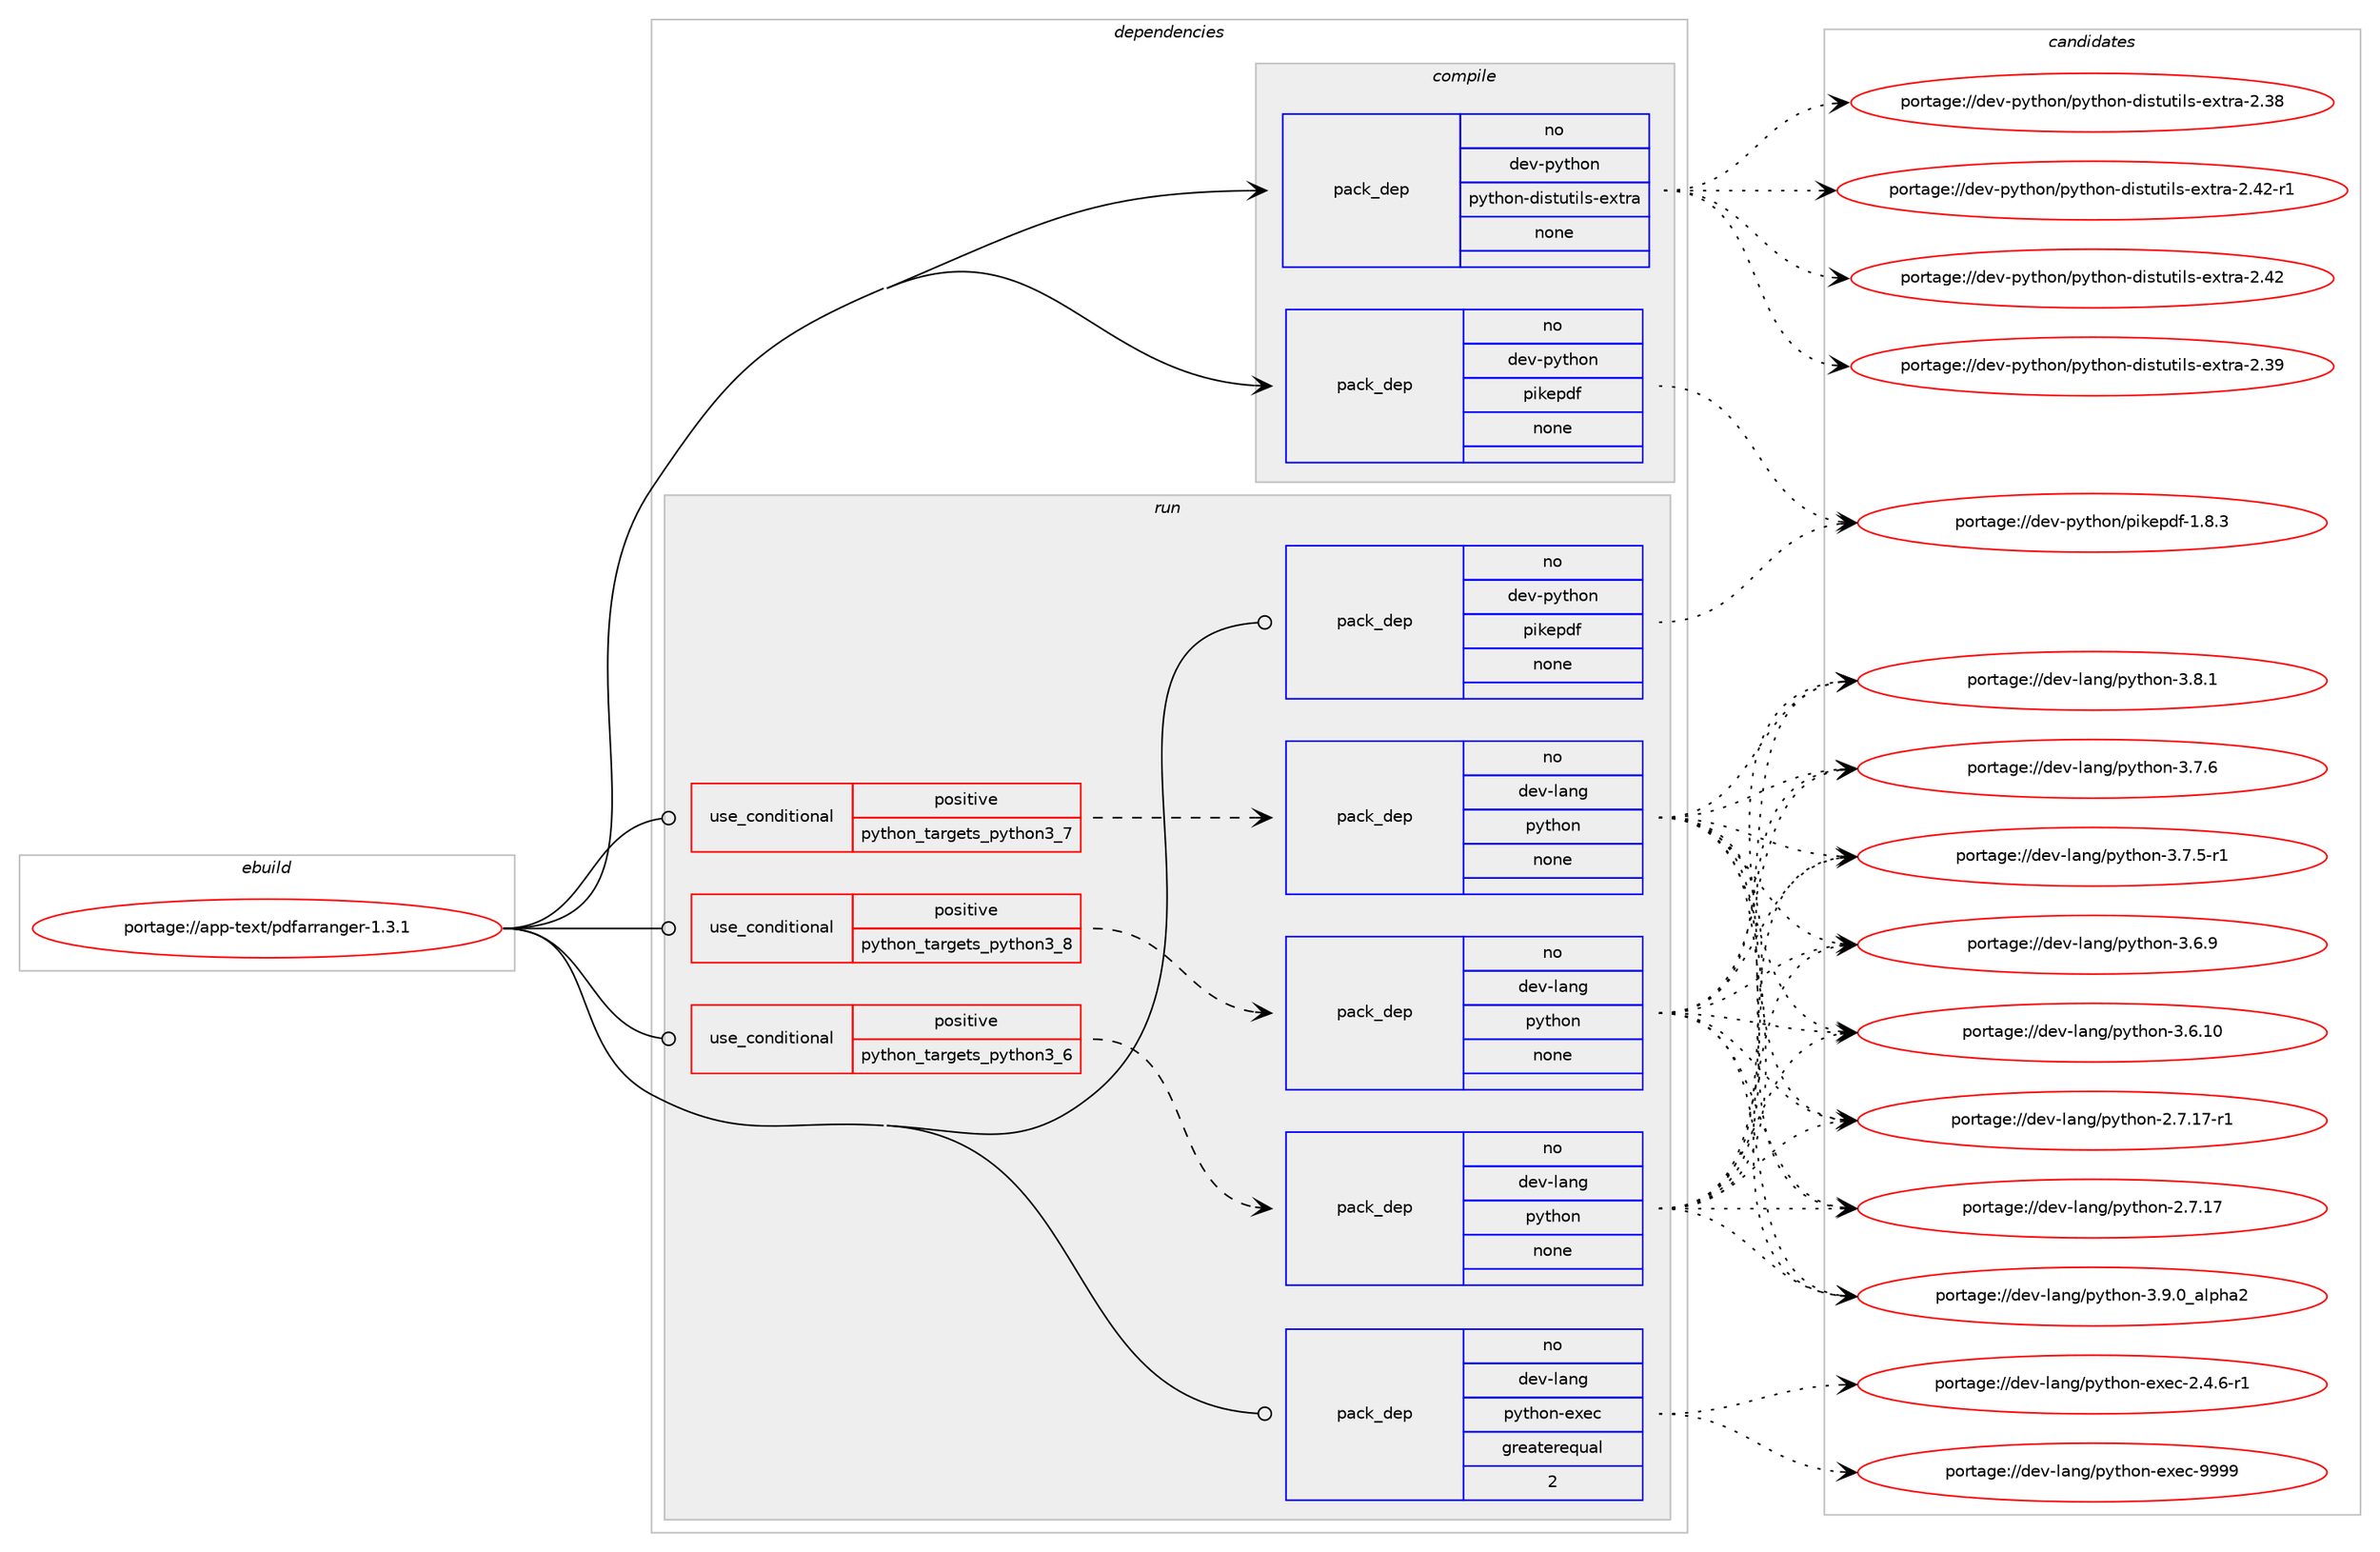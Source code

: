 digraph prolog {

# *************
# Graph options
# *************

newrank=true;
concentrate=true;
compound=true;
graph [rankdir=LR,fontname=Helvetica,fontsize=10,ranksep=1.5];#, ranksep=2.5, nodesep=0.2];
edge  [arrowhead=vee];
node  [fontname=Helvetica,fontsize=10];

# **********
# The ebuild
# **********

subgraph cluster_leftcol {
color=gray;
rank=same;
label=<<i>ebuild</i>>;
id [label="portage://app-text/pdfarranger-1.3.1", color=red, width=4, href="../app-text/pdfarranger-1.3.1.svg"];
}

# ****************
# The dependencies
# ****************

subgraph cluster_midcol {
color=gray;
label=<<i>dependencies</i>>;
subgraph cluster_compile {
fillcolor="#eeeeee";
style=filled;
label=<<i>compile</i>>;
subgraph pack446236 {
dependency594074 [label=<<TABLE BORDER="0" CELLBORDER="1" CELLSPACING="0" CELLPADDING="4" WIDTH="220"><TR><TD ROWSPAN="6" CELLPADDING="30">pack_dep</TD></TR><TR><TD WIDTH="110">no</TD></TR><TR><TD>dev-python</TD></TR><TR><TD>pikepdf</TD></TR><TR><TD>none</TD></TR><TR><TD></TD></TR></TABLE>>, shape=none, color=blue];
}
id:e -> dependency594074:w [weight=20,style="solid",arrowhead="vee"];
subgraph pack446237 {
dependency594075 [label=<<TABLE BORDER="0" CELLBORDER="1" CELLSPACING="0" CELLPADDING="4" WIDTH="220"><TR><TD ROWSPAN="6" CELLPADDING="30">pack_dep</TD></TR><TR><TD WIDTH="110">no</TD></TR><TR><TD>dev-python</TD></TR><TR><TD>python-distutils-extra</TD></TR><TR><TD>none</TD></TR><TR><TD></TD></TR></TABLE>>, shape=none, color=blue];
}
id:e -> dependency594075:w [weight=20,style="solid",arrowhead="vee"];
}
subgraph cluster_compileandrun {
fillcolor="#eeeeee";
style=filled;
label=<<i>compile and run</i>>;
}
subgraph cluster_run {
fillcolor="#eeeeee";
style=filled;
label=<<i>run</i>>;
subgraph cond139927 {
dependency594076 [label=<<TABLE BORDER="0" CELLBORDER="1" CELLSPACING="0" CELLPADDING="4"><TR><TD ROWSPAN="3" CELLPADDING="10">use_conditional</TD></TR><TR><TD>positive</TD></TR><TR><TD>python_targets_python3_6</TD></TR></TABLE>>, shape=none, color=red];
subgraph pack446238 {
dependency594077 [label=<<TABLE BORDER="0" CELLBORDER="1" CELLSPACING="0" CELLPADDING="4" WIDTH="220"><TR><TD ROWSPAN="6" CELLPADDING="30">pack_dep</TD></TR><TR><TD WIDTH="110">no</TD></TR><TR><TD>dev-lang</TD></TR><TR><TD>python</TD></TR><TR><TD>none</TD></TR><TR><TD></TD></TR></TABLE>>, shape=none, color=blue];
}
dependency594076:e -> dependency594077:w [weight=20,style="dashed",arrowhead="vee"];
}
id:e -> dependency594076:w [weight=20,style="solid",arrowhead="odot"];
subgraph cond139928 {
dependency594078 [label=<<TABLE BORDER="0" CELLBORDER="1" CELLSPACING="0" CELLPADDING="4"><TR><TD ROWSPAN="3" CELLPADDING="10">use_conditional</TD></TR><TR><TD>positive</TD></TR><TR><TD>python_targets_python3_7</TD></TR></TABLE>>, shape=none, color=red];
subgraph pack446239 {
dependency594079 [label=<<TABLE BORDER="0" CELLBORDER="1" CELLSPACING="0" CELLPADDING="4" WIDTH="220"><TR><TD ROWSPAN="6" CELLPADDING="30">pack_dep</TD></TR><TR><TD WIDTH="110">no</TD></TR><TR><TD>dev-lang</TD></TR><TR><TD>python</TD></TR><TR><TD>none</TD></TR><TR><TD></TD></TR></TABLE>>, shape=none, color=blue];
}
dependency594078:e -> dependency594079:w [weight=20,style="dashed",arrowhead="vee"];
}
id:e -> dependency594078:w [weight=20,style="solid",arrowhead="odot"];
subgraph cond139929 {
dependency594080 [label=<<TABLE BORDER="0" CELLBORDER="1" CELLSPACING="0" CELLPADDING="4"><TR><TD ROWSPAN="3" CELLPADDING="10">use_conditional</TD></TR><TR><TD>positive</TD></TR><TR><TD>python_targets_python3_8</TD></TR></TABLE>>, shape=none, color=red];
subgraph pack446240 {
dependency594081 [label=<<TABLE BORDER="0" CELLBORDER="1" CELLSPACING="0" CELLPADDING="4" WIDTH="220"><TR><TD ROWSPAN="6" CELLPADDING="30">pack_dep</TD></TR><TR><TD WIDTH="110">no</TD></TR><TR><TD>dev-lang</TD></TR><TR><TD>python</TD></TR><TR><TD>none</TD></TR><TR><TD></TD></TR></TABLE>>, shape=none, color=blue];
}
dependency594080:e -> dependency594081:w [weight=20,style="dashed",arrowhead="vee"];
}
id:e -> dependency594080:w [weight=20,style="solid",arrowhead="odot"];
subgraph pack446241 {
dependency594082 [label=<<TABLE BORDER="0" CELLBORDER="1" CELLSPACING="0" CELLPADDING="4" WIDTH="220"><TR><TD ROWSPAN="6" CELLPADDING="30">pack_dep</TD></TR><TR><TD WIDTH="110">no</TD></TR><TR><TD>dev-lang</TD></TR><TR><TD>python-exec</TD></TR><TR><TD>greaterequal</TD></TR><TR><TD>2</TD></TR></TABLE>>, shape=none, color=blue];
}
id:e -> dependency594082:w [weight=20,style="solid",arrowhead="odot"];
subgraph pack446242 {
dependency594083 [label=<<TABLE BORDER="0" CELLBORDER="1" CELLSPACING="0" CELLPADDING="4" WIDTH="220"><TR><TD ROWSPAN="6" CELLPADDING="30">pack_dep</TD></TR><TR><TD WIDTH="110">no</TD></TR><TR><TD>dev-python</TD></TR><TR><TD>pikepdf</TD></TR><TR><TD>none</TD></TR><TR><TD></TD></TR></TABLE>>, shape=none, color=blue];
}
id:e -> dependency594083:w [weight=20,style="solid",arrowhead="odot"];
}
}

# **************
# The candidates
# **************

subgraph cluster_choices {
rank=same;
color=gray;
label=<<i>candidates</i>>;

subgraph choice446236 {
color=black;
nodesep=1;
choice1001011184511212111610411111047112105107101112100102454946564651 [label="portage://dev-python/pikepdf-1.8.3", color=red, width=4,href="../dev-python/pikepdf-1.8.3.svg"];
dependency594074:e -> choice1001011184511212111610411111047112105107101112100102454946564651:w [style=dotted,weight="100"];
}
subgraph choice446237 {
color=black;
nodesep=1;
choice100101118451121211161041111104711212111610411111045100105115116117116105108115451011201161149745504652504511449 [label="portage://dev-python/python-distutils-extra-2.42-r1", color=red, width=4,href="../dev-python/python-distutils-extra-2.42-r1.svg"];
choice10010111845112121116104111110471121211161041111104510010511511611711610510811545101120116114974550465250 [label="portage://dev-python/python-distutils-extra-2.42", color=red, width=4,href="../dev-python/python-distutils-extra-2.42.svg"];
choice10010111845112121116104111110471121211161041111104510010511511611711610510811545101120116114974550465157 [label="portage://dev-python/python-distutils-extra-2.39", color=red, width=4,href="../dev-python/python-distutils-extra-2.39.svg"];
choice10010111845112121116104111110471121211161041111104510010511511611711610510811545101120116114974550465156 [label="portage://dev-python/python-distutils-extra-2.38", color=red, width=4,href="../dev-python/python-distutils-extra-2.38.svg"];
dependency594075:e -> choice100101118451121211161041111104711212111610411111045100105115116117116105108115451011201161149745504652504511449:w [style=dotted,weight="100"];
dependency594075:e -> choice10010111845112121116104111110471121211161041111104510010511511611711610510811545101120116114974550465250:w [style=dotted,weight="100"];
dependency594075:e -> choice10010111845112121116104111110471121211161041111104510010511511611711610510811545101120116114974550465157:w [style=dotted,weight="100"];
dependency594075:e -> choice10010111845112121116104111110471121211161041111104510010511511611711610510811545101120116114974550465156:w [style=dotted,weight="100"];
}
subgraph choice446238 {
color=black;
nodesep=1;
choice10010111845108971101034711212111610411111045514657464895971081121049750 [label="portage://dev-lang/python-3.9.0_alpha2", color=red, width=4,href="../dev-lang/python-3.9.0_alpha2.svg"];
choice100101118451089711010347112121116104111110455146564649 [label="portage://dev-lang/python-3.8.1", color=red, width=4,href="../dev-lang/python-3.8.1.svg"];
choice100101118451089711010347112121116104111110455146554654 [label="portage://dev-lang/python-3.7.6", color=red, width=4,href="../dev-lang/python-3.7.6.svg"];
choice1001011184510897110103471121211161041111104551465546534511449 [label="portage://dev-lang/python-3.7.5-r1", color=red, width=4,href="../dev-lang/python-3.7.5-r1.svg"];
choice100101118451089711010347112121116104111110455146544657 [label="portage://dev-lang/python-3.6.9", color=red, width=4,href="../dev-lang/python-3.6.9.svg"];
choice10010111845108971101034711212111610411111045514654464948 [label="portage://dev-lang/python-3.6.10", color=red, width=4,href="../dev-lang/python-3.6.10.svg"];
choice100101118451089711010347112121116104111110455046554649554511449 [label="portage://dev-lang/python-2.7.17-r1", color=red, width=4,href="../dev-lang/python-2.7.17-r1.svg"];
choice10010111845108971101034711212111610411111045504655464955 [label="portage://dev-lang/python-2.7.17", color=red, width=4,href="../dev-lang/python-2.7.17.svg"];
dependency594077:e -> choice10010111845108971101034711212111610411111045514657464895971081121049750:w [style=dotted,weight="100"];
dependency594077:e -> choice100101118451089711010347112121116104111110455146564649:w [style=dotted,weight="100"];
dependency594077:e -> choice100101118451089711010347112121116104111110455146554654:w [style=dotted,weight="100"];
dependency594077:e -> choice1001011184510897110103471121211161041111104551465546534511449:w [style=dotted,weight="100"];
dependency594077:e -> choice100101118451089711010347112121116104111110455146544657:w [style=dotted,weight="100"];
dependency594077:e -> choice10010111845108971101034711212111610411111045514654464948:w [style=dotted,weight="100"];
dependency594077:e -> choice100101118451089711010347112121116104111110455046554649554511449:w [style=dotted,weight="100"];
dependency594077:e -> choice10010111845108971101034711212111610411111045504655464955:w [style=dotted,weight="100"];
}
subgraph choice446239 {
color=black;
nodesep=1;
choice10010111845108971101034711212111610411111045514657464895971081121049750 [label="portage://dev-lang/python-3.9.0_alpha2", color=red, width=4,href="../dev-lang/python-3.9.0_alpha2.svg"];
choice100101118451089711010347112121116104111110455146564649 [label="portage://dev-lang/python-3.8.1", color=red, width=4,href="../dev-lang/python-3.8.1.svg"];
choice100101118451089711010347112121116104111110455146554654 [label="portage://dev-lang/python-3.7.6", color=red, width=4,href="../dev-lang/python-3.7.6.svg"];
choice1001011184510897110103471121211161041111104551465546534511449 [label="portage://dev-lang/python-3.7.5-r1", color=red, width=4,href="../dev-lang/python-3.7.5-r1.svg"];
choice100101118451089711010347112121116104111110455146544657 [label="portage://dev-lang/python-3.6.9", color=red, width=4,href="../dev-lang/python-3.6.9.svg"];
choice10010111845108971101034711212111610411111045514654464948 [label="portage://dev-lang/python-3.6.10", color=red, width=4,href="../dev-lang/python-3.6.10.svg"];
choice100101118451089711010347112121116104111110455046554649554511449 [label="portage://dev-lang/python-2.7.17-r1", color=red, width=4,href="../dev-lang/python-2.7.17-r1.svg"];
choice10010111845108971101034711212111610411111045504655464955 [label="portage://dev-lang/python-2.7.17", color=red, width=4,href="../dev-lang/python-2.7.17.svg"];
dependency594079:e -> choice10010111845108971101034711212111610411111045514657464895971081121049750:w [style=dotted,weight="100"];
dependency594079:e -> choice100101118451089711010347112121116104111110455146564649:w [style=dotted,weight="100"];
dependency594079:e -> choice100101118451089711010347112121116104111110455146554654:w [style=dotted,weight="100"];
dependency594079:e -> choice1001011184510897110103471121211161041111104551465546534511449:w [style=dotted,weight="100"];
dependency594079:e -> choice100101118451089711010347112121116104111110455146544657:w [style=dotted,weight="100"];
dependency594079:e -> choice10010111845108971101034711212111610411111045514654464948:w [style=dotted,weight="100"];
dependency594079:e -> choice100101118451089711010347112121116104111110455046554649554511449:w [style=dotted,weight="100"];
dependency594079:e -> choice10010111845108971101034711212111610411111045504655464955:w [style=dotted,weight="100"];
}
subgraph choice446240 {
color=black;
nodesep=1;
choice10010111845108971101034711212111610411111045514657464895971081121049750 [label="portage://dev-lang/python-3.9.0_alpha2", color=red, width=4,href="../dev-lang/python-3.9.0_alpha2.svg"];
choice100101118451089711010347112121116104111110455146564649 [label="portage://dev-lang/python-3.8.1", color=red, width=4,href="../dev-lang/python-3.8.1.svg"];
choice100101118451089711010347112121116104111110455146554654 [label="portage://dev-lang/python-3.7.6", color=red, width=4,href="../dev-lang/python-3.7.6.svg"];
choice1001011184510897110103471121211161041111104551465546534511449 [label="portage://dev-lang/python-3.7.5-r1", color=red, width=4,href="../dev-lang/python-3.7.5-r1.svg"];
choice100101118451089711010347112121116104111110455146544657 [label="portage://dev-lang/python-3.6.9", color=red, width=4,href="../dev-lang/python-3.6.9.svg"];
choice10010111845108971101034711212111610411111045514654464948 [label="portage://dev-lang/python-3.6.10", color=red, width=4,href="../dev-lang/python-3.6.10.svg"];
choice100101118451089711010347112121116104111110455046554649554511449 [label="portage://dev-lang/python-2.7.17-r1", color=red, width=4,href="../dev-lang/python-2.7.17-r1.svg"];
choice10010111845108971101034711212111610411111045504655464955 [label="portage://dev-lang/python-2.7.17", color=red, width=4,href="../dev-lang/python-2.7.17.svg"];
dependency594081:e -> choice10010111845108971101034711212111610411111045514657464895971081121049750:w [style=dotted,weight="100"];
dependency594081:e -> choice100101118451089711010347112121116104111110455146564649:w [style=dotted,weight="100"];
dependency594081:e -> choice100101118451089711010347112121116104111110455146554654:w [style=dotted,weight="100"];
dependency594081:e -> choice1001011184510897110103471121211161041111104551465546534511449:w [style=dotted,weight="100"];
dependency594081:e -> choice100101118451089711010347112121116104111110455146544657:w [style=dotted,weight="100"];
dependency594081:e -> choice10010111845108971101034711212111610411111045514654464948:w [style=dotted,weight="100"];
dependency594081:e -> choice100101118451089711010347112121116104111110455046554649554511449:w [style=dotted,weight="100"];
dependency594081:e -> choice10010111845108971101034711212111610411111045504655464955:w [style=dotted,weight="100"];
}
subgraph choice446241 {
color=black;
nodesep=1;
choice10010111845108971101034711212111610411111045101120101994557575757 [label="portage://dev-lang/python-exec-9999", color=red, width=4,href="../dev-lang/python-exec-9999.svg"];
choice10010111845108971101034711212111610411111045101120101994550465246544511449 [label="portage://dev-lang/python-exec-2.4.6-r1", color=red, width=4,href="../dev-lang/python-exec-2.4.6-r1.svg"];
dependency594082:e -> choice10010111845108971101034711212111610411111045101120101994557575757:w [style=dotted,weight="100"];
dependency594082:e -> choice10010111845108971101034711212111610411111045101120101994550465246544511449:w [style=dotted,weight="100"];
}
subgraph choice446242 {
color=black;
nodesep=1;
choice1001011184511212111610411111047112105107101112100102454946564651 [label="portage://dev-python/pikepdf-1.8.3", color=red, width=4,href="../dev-python/pikepdf-1.8.3.svg"];
dependency594083:e -> choice1001011184511212111610411111047112105107101112100102454946564651:w [style=dotted,weight="100"];
}
}

}
